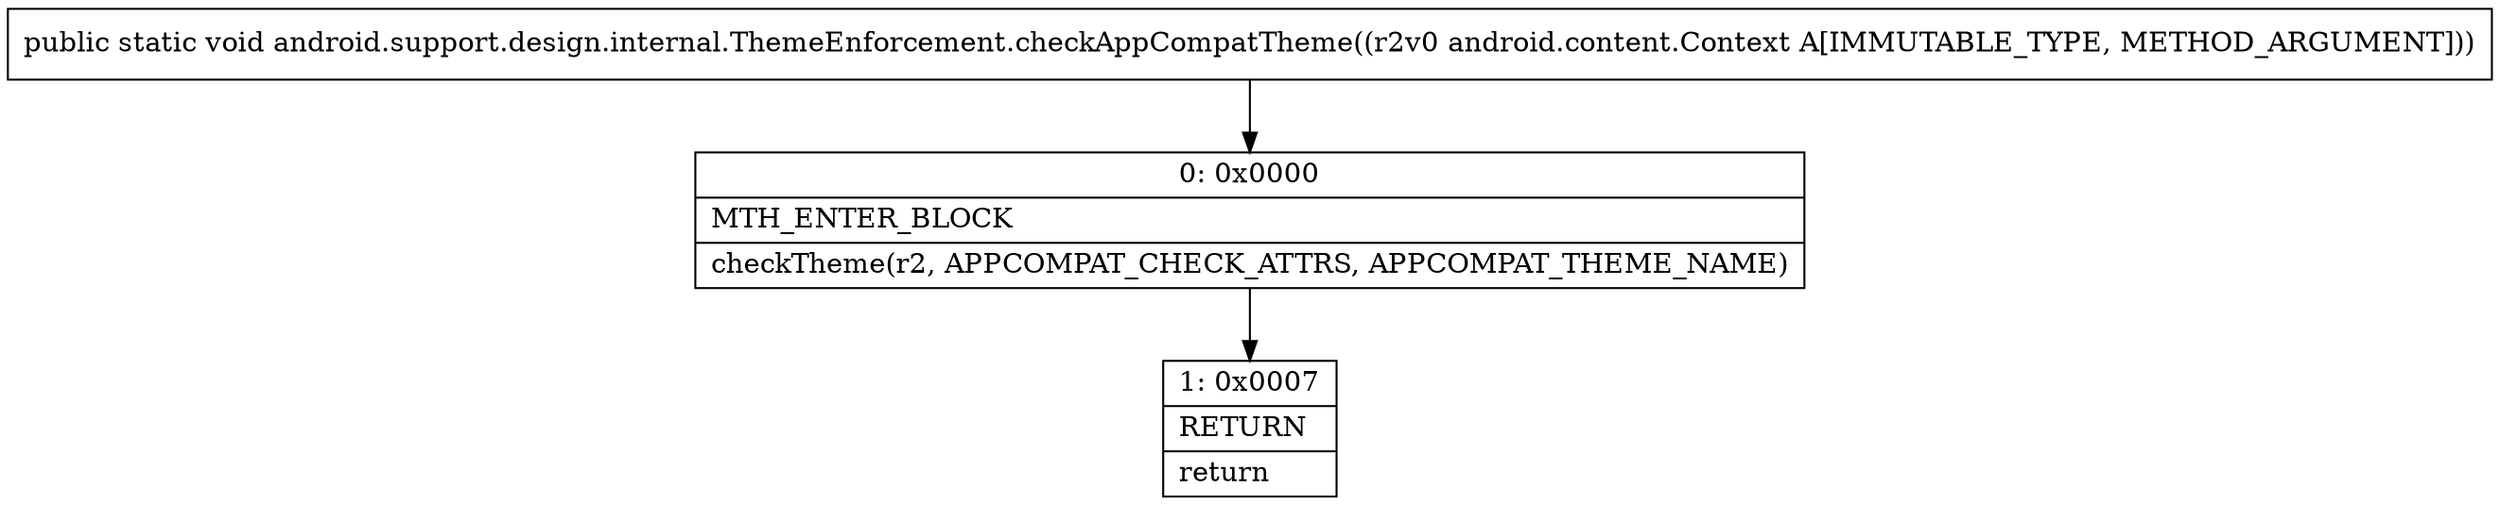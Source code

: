 digraph "CFG forandroid.support.design.internal.ThemeEnforcement.checkAppCompatTheme(Landroid\/content\/Context;)V" {
Node_0 [shape=record,label="{0\:\ 0x0000|MTH_ENTER_BLOCK\l|checkTheme(r2, APPCOMPAT_CHECK_ATTRS, APPCOMPAT_THEME_NAME)\l}"];
Node_1 [shape=record,label="{1\:\ 0x0007|RETURN\l|return\l}"];
MethodNode[shape=record,label="{public static void android.support.design.internal.ThemeEnforcement.checkAppCompatTheme((r2v0 android.content.Context A[IMMUTABLE_TYPE, METHOD_ARGUMENT])) }"];
MethodNode -> Node_0;
Node_0 -> Node_1;
}

